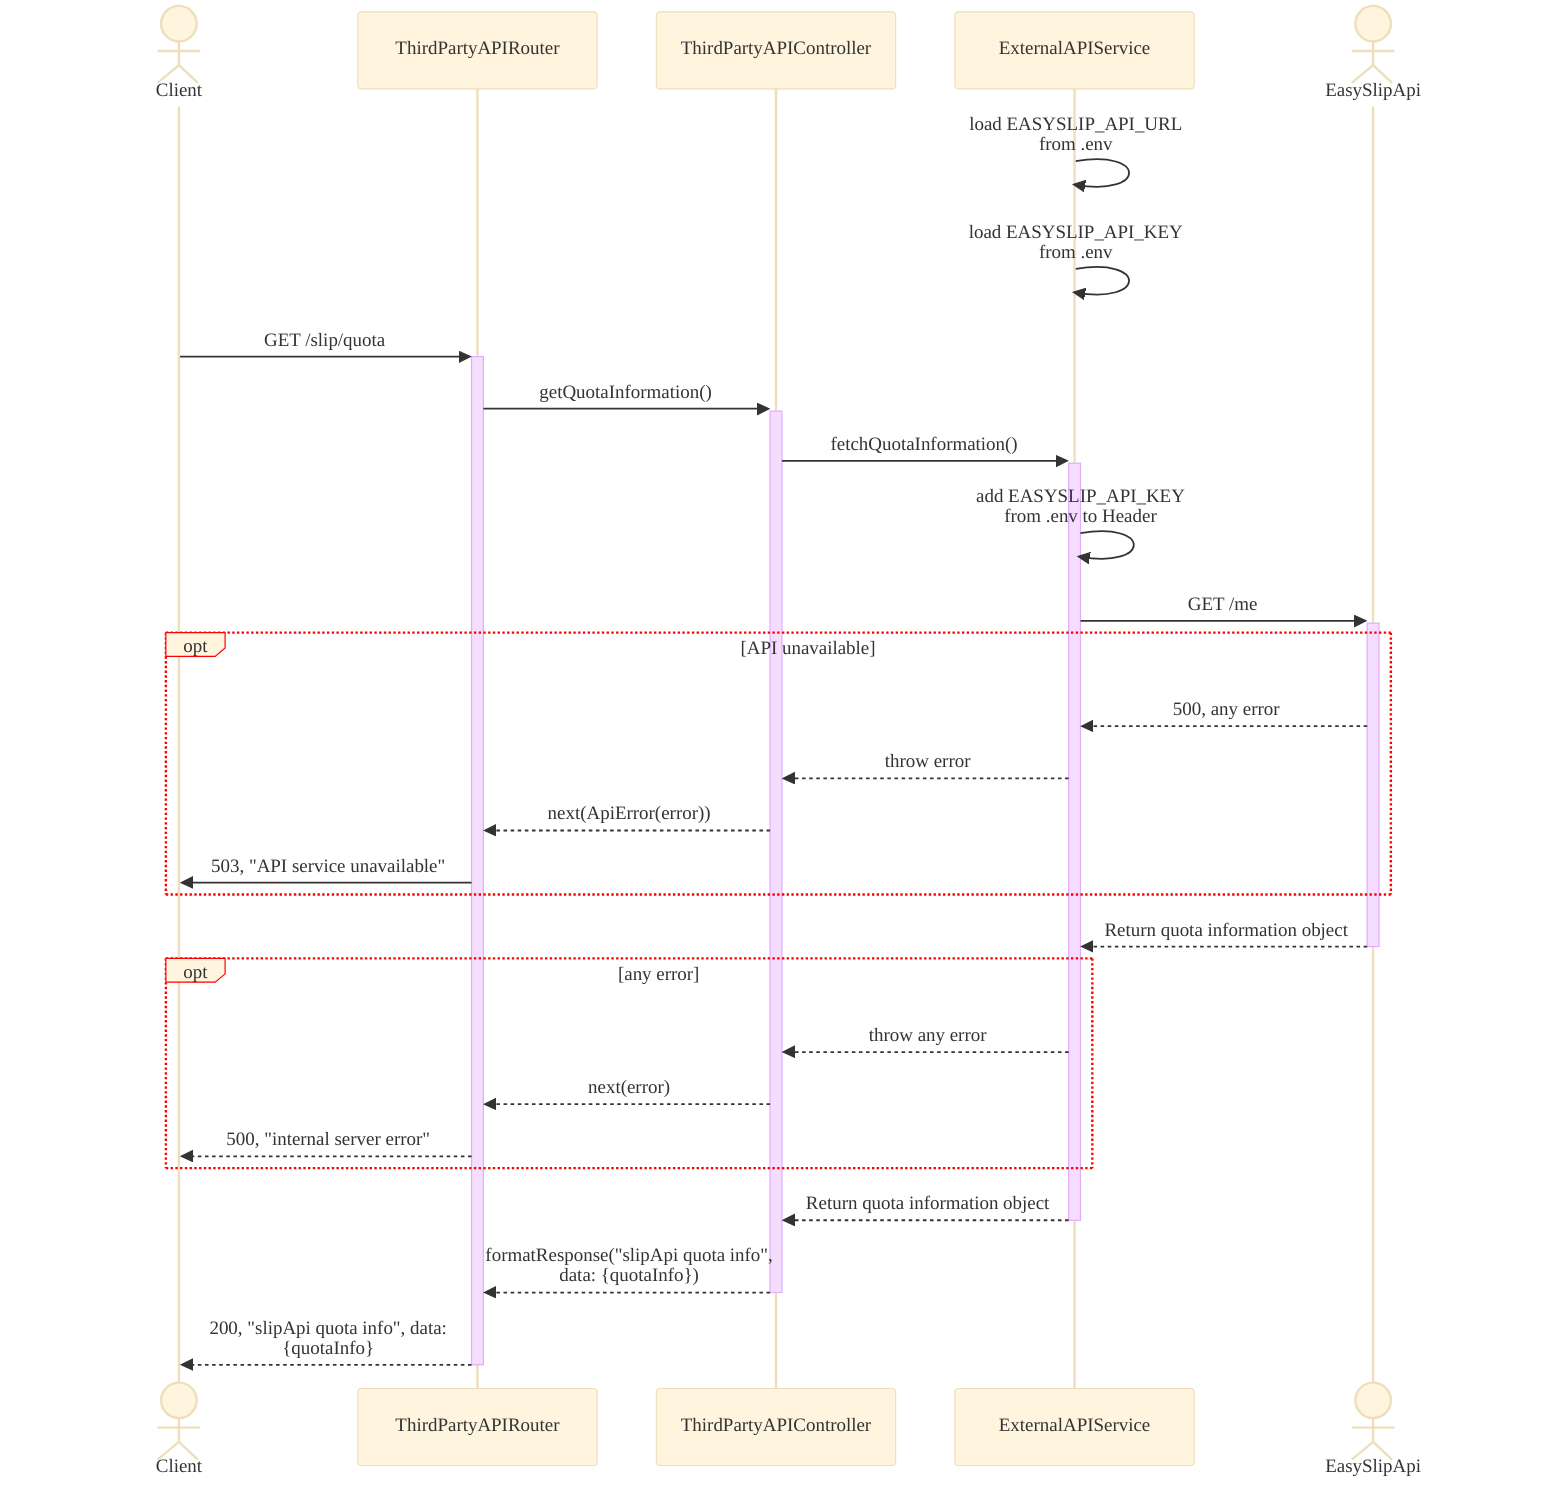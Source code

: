 %%{
    init: {
        "theme":"base",
        "themeVariables": {
            "fontFamily": "system-ui",
            'labelBoxBorderColor': '#ff0000'
        },
        "sequence": { 
            "wrap": true, 
            "width": 202 
        } 
    }
}%%
sequenceDiagram
    Actor Client
    participant Router as ThirdPartyAPIRouter
    participant Cont as ThirdPartyAPIController
    participant ApiClient as ExternalAPIService
    Actor Api as EasySlipApi
    %% EASYSLIP_API document = "https://developer.easyslip.com/document"

    %% add EASYSLIP_API_URL = "https://developer.easyslip.com/api/v1"<br>to .env
    %% add EASYSLIP_API_KEY from Easy api to .env
    
    ApiClient->>ApiClient: load EASYSLIP_API_URL from .env
    ApiClient->>ApiClient: load EASYSLIP_API_KEY from .env

    Client->>+Router: GET /slip/quota
    Router->>+Cont: getQuotaInformation()
    Cont->>+ApiClient: fetchQuotaInformation()
    ApiClient->>ApiClient: add EASYSLIP_API_KEY from .env to Header
    ApiClient->>+Api: GET /me
    opt API unavailable
        Api-->>ApiClient: 500, any error
        ApiClient-->>Cont: throw error 
        Cont-->>Router: next(ApiError(error)) 
        Router->>Client: 503, "API service unavailable"
    end
    Api-->>-ApiClient: Return quota information object
    opt any error
        ApiClient-->>Cont: throw any error
        Cont-->>Router: next(error)
        Router-->>Client: 500, "internal server error"
    end
    ApiClient-->>-Cont: Return quota information object
    Cont-->>-Router: formatResponse("slipApi quota info", data: {quotaInfo})
    Router-->>-Client: 200, "slipApi quota info", data: {quotaInfo}